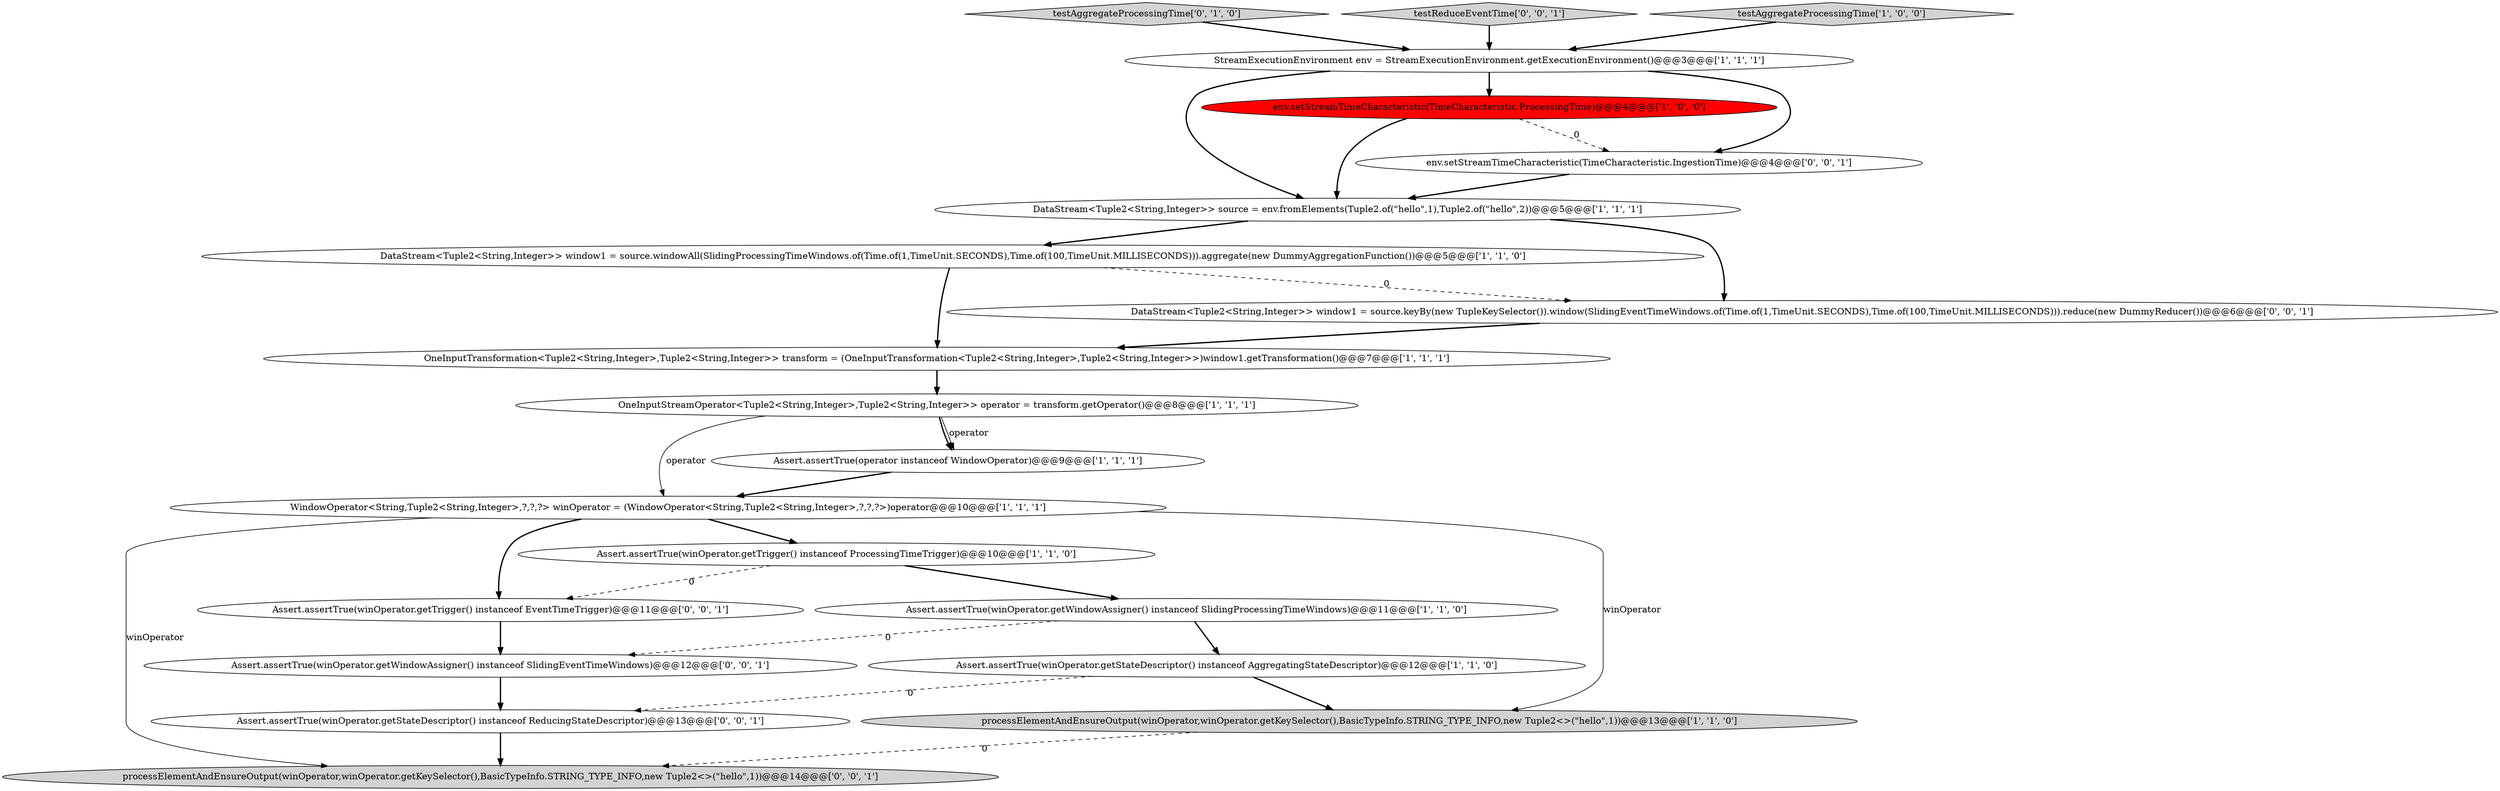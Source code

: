 digraph {
3 [style = filled, label = "env.setStreamTimeCharacteristic(TimeCharacteristic.ProcessingTime)@@@4@@@['1', '0', '0']", fillcolor = red, shape = ellipse image = "AAA1AAABBB1BBB"];
9 [style = filled, label = "WindowOperator<String,Tuple2<String,Integer>,?,?,?> winOperator = (WindowOperator<String,Tuple2<String,Integer>,?,?,?>)operator@@@10@@@['1', '1', '1']", fillcolor = white, shape = ellipse image = "AAA0AAABBB1BBB"];
16 [style = filled, label = "Assert.assertTrue(winOperator.getWindowAssigner() instanceof SlidingEventTimeWindows)@@@12@@@['0', '0', '1']", fillcolor = white, shape = ellipse image = "AAA0AAABBB3BBB"];
1 [style = filled, label = "DataStream<Tuple2<String,Integer>> source = env.fromElements(Tuple2.of(\"hello\",1),Tuple2.of(\"hello\",2))@@@5@@@['1', '1', '1']", fillcolor = white, shape = ellipse image = "AAA0AAABBB1BBB"];
13 [style = filled, label = "testAggregateProcessingTime['0', '1', '0']", fillcolor = lightgray, shape = diamond image = "AAA0AAABBB2BBB"];
17 [style = filled, label = "Assert.assertTrue(winOperator.getTrigger() instanceof EventTimeTrigger)@@@11@@@['0', '0', '1']", fillcolor = white, shape = ellipse image = "AAA0AAABBB3BBB"];
10 [style = filled, label = "DataStream<Tuple2<String,Integer>> window1 = source.windowAll(SlidingProcessingTimeWindows.of(Time.of(1,TimeUnit.SECONDS),Time.of(100,TimeUnit.MILLISECONDS))).aggregate(new DummyAggregationFunction())@@@5@@@['1', '1', '0']", fillcolor = white, shape = ellipse image = "AAA0AAABBB1BBB"];
20 [style = filled, label = "testReduceEventTime['0', '0', '1']", fillcolor = lightgray, shape = diamond image = "AAA0AAABBB3BBB"];
0 [style = filled, label = "OneInputStreamOperator<Tuple2<String,Integer>,Tuple2<String,Integer>> operator = transform.getOperator()@@@8@@@['1', '1', '1']", fillcolor = white, shape = ellipse image = "AAA0AAABBB1BBB"];
2 [style = filled, label = "OneInputTransformation<Tuple2<String,Integer>,Tuple2<String,Integer>> transform = (OneInputTransformation<Tuple2<String,Integer>,Tuple2<String,Integer>>)window1.getTransformation()@@@7@@@['1', '1', '1']", fillcolor = white, shape = ellipse image = "AAA0AAABBB1BBB"];
18 [style = filled, label = "processElementAndEnsureOutput(winOperator,winOperator.getKeySelector(),BasicTypeInfo.STRING_TYPE_INFO,new Tuple2<>(\"hello\",1))@@@14@@@['0', '0', '1']", fillcolor = lightgray, shape = ellipse image = "AAA0AAABBB3BBB"];
7 [style = filled, label = "Assert.assertTrue(winOperator.getWindowAssigner() instanceof SlidingProcessingTimeWindows)@@@11@@@['1', '1', '0']", fillcolor = white, shape = ellipse image = "AAA0AAABBB1BBB"];
6 [style = filled, label = "Assert.assertTrue(winOperator.getTrigger() instanceof ProcessingTimeTrigger)@@@10@@@['1', '1', '0']", fillcolor = white, shape = ellipse image = "AAA0AAABBB1BBB"];
8 [style = filled, label = "processElementAndEnsureOutput(winOperator,winOperator.getKeySelector(),BasicTypeInfo.STRING_TYPE_INFO,new Tuple2<>(\"hello\",1))@@@13@@@['1', '1', '0']", fillcolor = lightgray, shape = ellipse image = "AAA0AAABBB1BBB"];
19 [style = filled, label = "Assert.assertTrue(winOperator.getStateDescriptor() instanceof ReducingStateDescriptor)@@@13@@@['0', '0', '1']", fillcolor = white, shape = ellipse image = "AAA0AAABBB3BBB"];
14 [style = filled, label = "env.setStreamTimeCharacteristic(TimeCharacteristic.IngestionTime)@@@4@@@['0', '0', '1']", fillcolor = white, shape = ellipse image = "AAA0AAABBB3BBB"];
11 [style = filled, label = "Assert.assertTrue(winOperator.getStateDescriptor() instanceof AggregatingStateDescriptor)@@@12@@@['1', '1', '0']", fillcolor = white, shape = ellipse image = "AAA0AAABBB1BBB"];
15 [style = filled, label = "DataStream<Tuple2<String,Integer>> window1 = source.keyBy(new TupleKeySelector()).window(SlidingEventTimeWindows.of(Time.of(1,TimeUnit.SECONDS),Time.of(100,TimeUnit.MILLISECONDS))).reduce(new DummyReducer())@@@6@@@['0', '0', '1']", fillcolor = white, shape = ellipse image = "AAA0AAABBB3BBB"];
4 [style = filled, label = "StreamExecutionEnvironment env = StreamExecutionEnvironment.getExecutionEnvironment()@@@3@@@['1', '1', '1']", fillcolor = white, shape = ellipse image = "AAA0AAABBB1BBB"];
12 [style = filled, label = "testAggregateProcessingTime['1', '0', '0']", fillcolor = lightgray, shape = diamond image = "AAA0AAABBB1BBB"];
5 [style = filled, label = "Assert.assertTrue(operator instanceof WindowOperator)@@@9@@@['1', '1', '1']", fillcolor = white, shape = ellipse image = "AAA0AAABBB1BBB"];
10->15 [style = dashed, label="0"];
4->3 [style = bold, label=""];
9->8 [style = solid, label="winOperator"];
4->14 [style = bold, label=""];
15->2 [style = bold, label=""];
7->11 [style = bold, label=""];
19->18 [style = bold, label=""];
3->1 [style = bold, label=""];
5->9 [style = bold, label=""];
7->16 [style = dashed, label="0"];
1->15 [style = bold, label=""];
9->17 [style = bold, label=""];
6->17 [style = dashed, label="0"];
16->19 [style = bold, label=""];
0->5 [style = solid, label="operator"];
14->1 [style = bold, label=""];
9->6 [style = bold, label=""];
20->4 [style = bold, label=""];
2->0 [style = bold, label=""];
12->4 [style = bold, label=""];
11->19 [style = dashed, label="0"];
11->8 [style = bold, label=""];
8->18 [style = dashed, label="0"];
10->2 [style = bold, label=""];
4->1 [style = bold, label=""];
0->9 [style = solid, label="operator"];
3->14 [style = dashed, label="0"];
6->7 [style = bold, label=""];
1->10 [style = bold, label=""];
9->18 [style = solid, label="winOperator"];
17->16 [style = bold, label=""];
0->5 [style = bold, label=""];
13->4 [style = bold, label=""];
}
